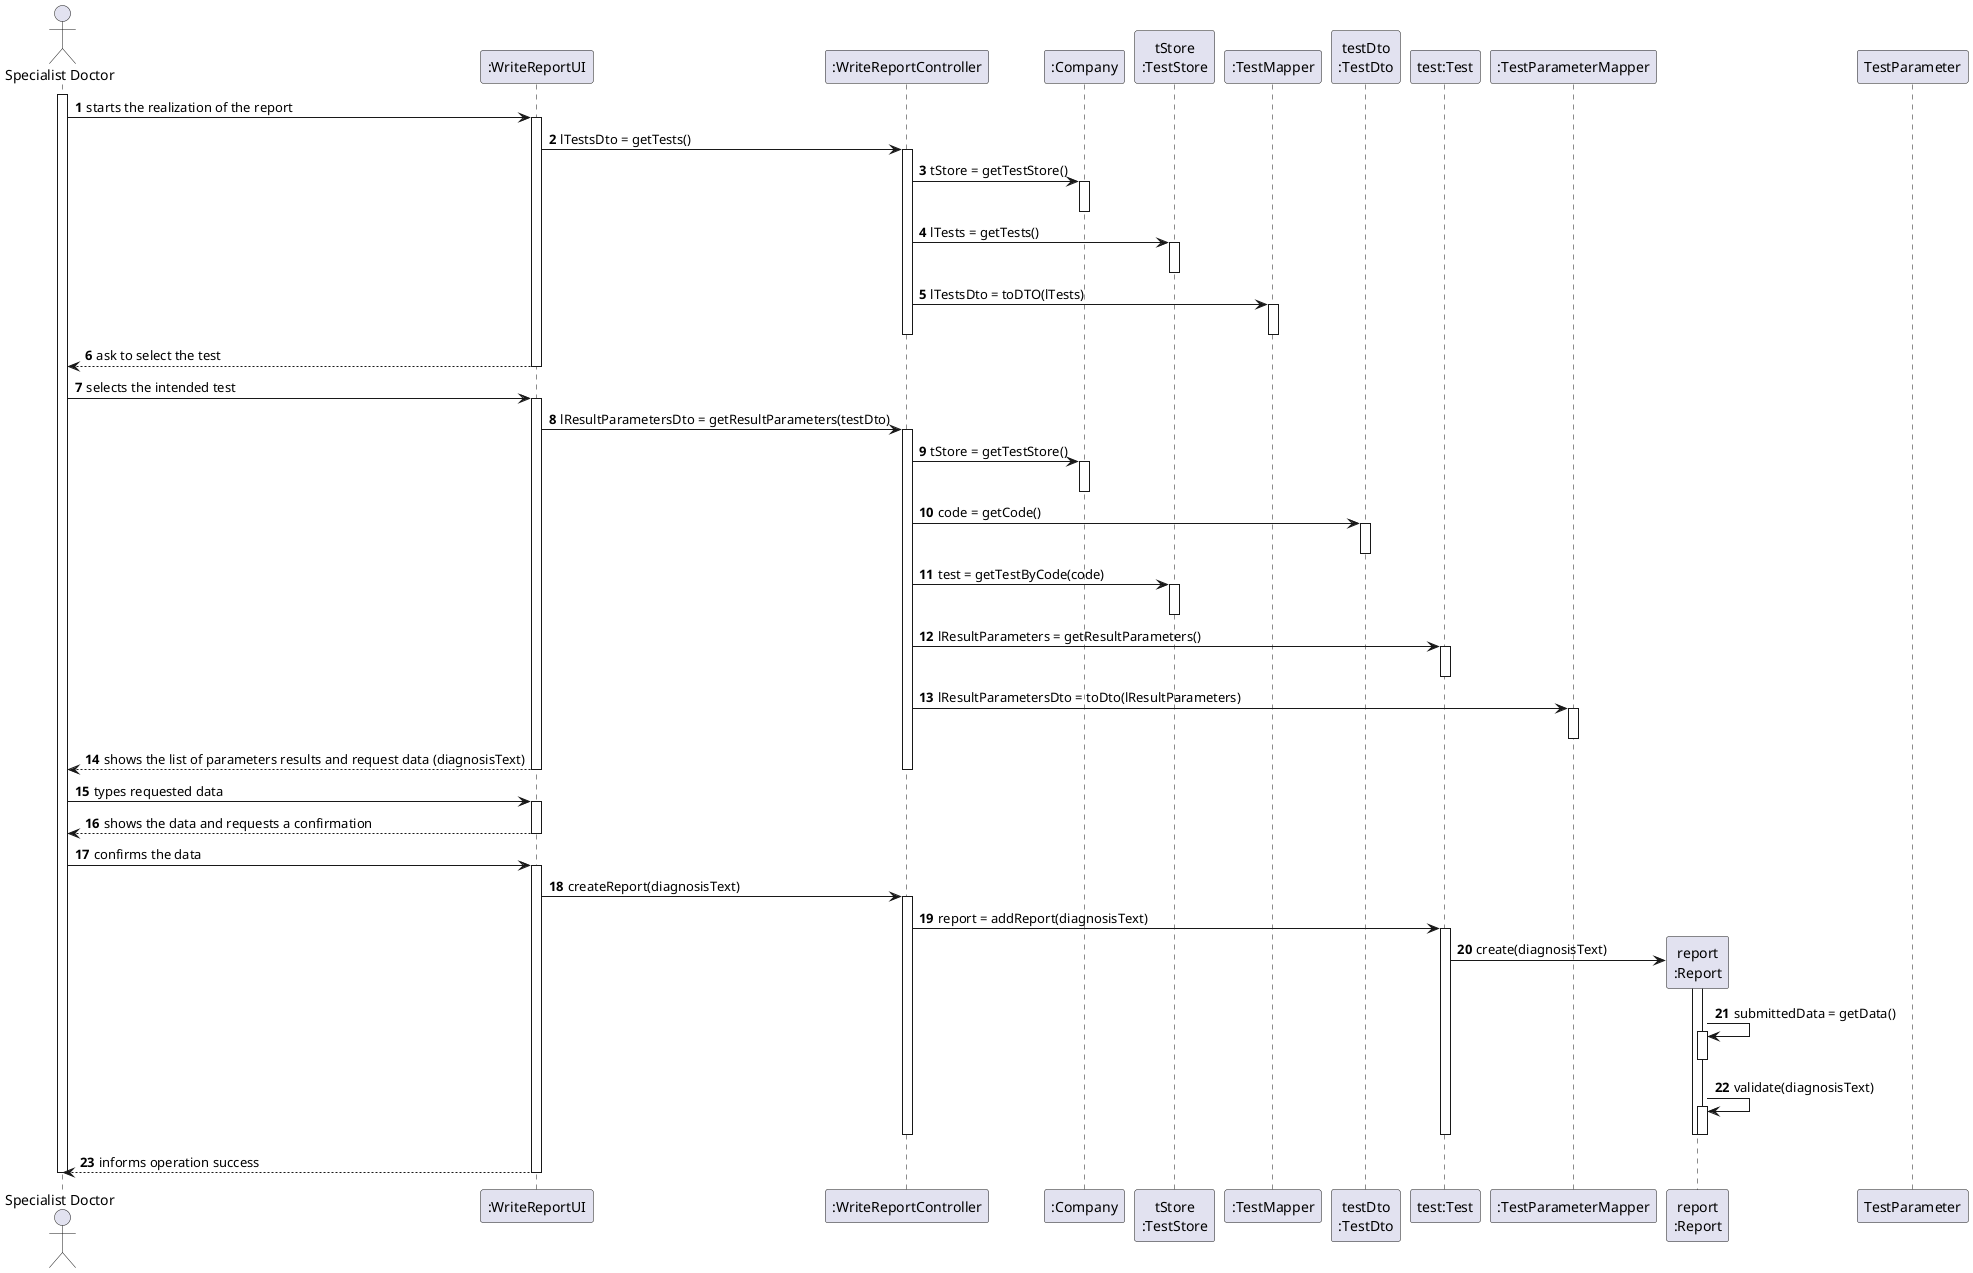 @startuml
actor "Specialist Doctor" as SD
participant ":WriteReportUI" as Interface
participant ":WriteReportController" as Controller
participant ":Company" as Company
participant "tStore\n:TestStore" as tStore
participant ":TestMapper" as TestMapper
participant "testDto\n:TestDto" as TestDto
participant "test:Test" as Test
participant ":TestParameterMapper" as RLmapper
participant "report\n:Report" as Report
participant "TestParameter" as TestParameter

autonumber
activate SD
SD -> Interface: starts the realization of the report
activate Interface
Interface -> Controller: lTestsDto = getTests()
activate Controller
Controller -> Company: tStore = getTestStore()
activate Company
deactivate Company
Controller -> tStore: lTests = getTests()
activate tStore
deactivate tStore
Controller -> TestMapper: lTestsDto = toDTO(lTests)
activate TestMapper
deactivate TestMapper
deactivate Controller
Interface --> SD: ask to select the test
deactivate Interface
SD -> Interface: selects the intended test
activate Interface
Interface -> Controller: lResultParametersDto = getResultParameters(testDto)
activate Controller
Controller -> Company: tStore = getTestStore()
activate Company
deactivate Company
Controller -> TestDto: code = getCode()
activate TestDto
deactivate TestDto
Controller -> tStore: test = getTestByCode(code)
activate tStore
deactivate tStore
Controller -> Test: lResultParameters = getResultParameters()
activate Test
deactivate Test
Controller -> RLmapper: lResultParametersDto = toDto(lResultParameters)
activate RLmapper
deactivate RLmapper
Interface --> SD: shows the list of parameters results and request data (diagnosisText)
deactivate Controller
deactivate Interface
SD -> Interface: types requested data
activate Interface
Interface --> SD: shows the data and requests a confirmation
deactivate Interface
SD -> Interface: confirms the data
activate Interface
Interface -> Controller: createReport(diagnosisText)
activate Controller
Controller -> Test: report = addReport(diagnosisText)
activate Test
Test -> Report**: create(diagnosisText)
activate Report
Report -> Report: submittedData = getData()
activate Report
deactivate Report
Report -> Report: validate(diagnosisText)
activate Report
deactivate Report
deactivate Report
deactivate Test
deactivate Controller
Interface --> SD: informs operation success
deactivate Interface
deactivate SD


@enduml